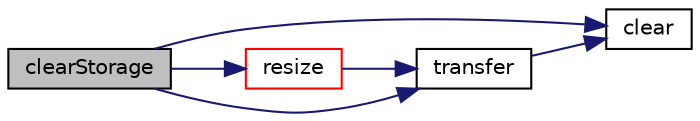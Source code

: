 digraph "clearStorage"
{
  bgcolor="transparent";
  edge [fontname="Helvetica",fontsize="10",labelfontname="Helvetica",labelfontsize="10"];
  node [fontname="Helvetica",fontsize="10",shape=record];
  rankdir="LR";
  Node1 [label="clearStorage",height=0.2,width=0.4,color="black", fillcolor="grey75", style="filled", fontcolor="black"];
  Node1 -> Node2 [color="midnightblue",fontsize="10",style="solid",fontname="Helvetica"];
  Node2 [label="clear",height=0.2,width=0.4,color="black",URL="$a02442.html#ac8bb3912a3ce86b15842e79d0b421204",tooltip="Clear all entries from table. "];
  Node1 -> Node3 [color="midnightblue",fontsize="10",style="solid",fontname="Helvetica"];
  Node3 [label="resize",height=0.2,width=0.4,color="red",URL="$a02442.html#ae697ea15032f01f89988bb8ada677832",tooltip="Resize the hash table for efficiency. "];
  Node3 -> Node4 [color="midnightblue",fontsize="10",style="solid",fontname="Helvetica"];
  Node4 [label="transfer",height=0.2,width=0.4,color="black",URL="$a02442.html#a41f9c80cc8a418c7dee6f96625ada276",tooltip="Transfer the contents of the argument table into this table. "];
  Node4 -> Node2 [color="midnightblue",fontsize="10",style="solid",fontname="Helvetica"];
  Node1 -> Node4 [color="midnightblue",fontsize="10",style="solid",fontname="Helvetica"];
}
